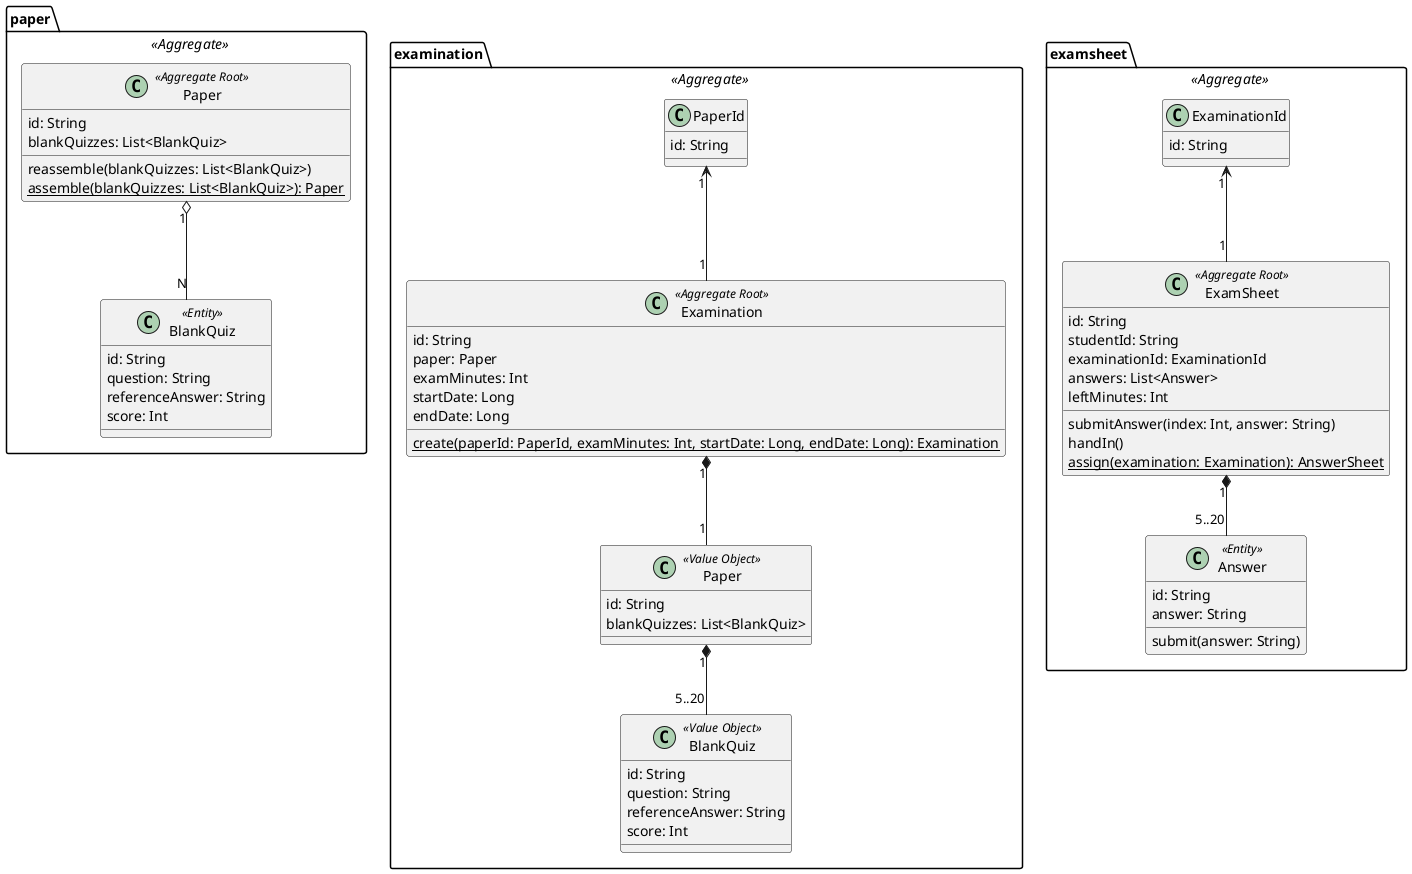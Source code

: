 @startuml

package paper <<Aggregate>> {

    class Paper <<Aggregate Root>> {
        id: String
        blankQuizzes: List<BlankQuiz>
        reassemble(blankQuizzes: List<BlankQuiz>)
        {static} assemble(blankQuizzes: List<BlankQuiz>): Paper
    }

    class BlankQuiz <<Entity>> {
        id: String
        question: String
        referenceAnswer: String
        score: Int
    }

    Paper "1" o-- "N" BlankQuiz
}

package examination <<Aggregate>> {

    class Examination <<Aggregate Root>> {
        id: String
        paper: Paper
        examMinutes: Int
        startDate: Long
        endDate: Long
        {static} create(paperId: PaperId, examMinutes: Int, startDate: Long, endDate: Long): Examination
    }

    class "Paper" as P <<Value Object>> {
        id: String
        blankQuizzes: List<BlankQuiz>
    }

    class "BlankQuiz" as Q <<Value Object>> {
        id: String
        question: String
        referenceAnswer: String
        score: Int
    }

    class PaperId {
        id: String
    }

    Examination "1" *-- "1" P
    P "1" *-- "5..20" Q
    PaperId "1" <-- "1" Examination
}

package examsheet <<Aggregate>> {

    class ExamSheet <<Aggregate Root>> {
        id: String
        studentId: String
        examinationId: ExaminationId
        answers: List<Answer>
        leftMinutes: Int
        submitAnswer(index: Int, answer: String)
        handIn()
        {static} assign(examination: Examination): AnswerSheet
    }

    class Answer <<Entity>> {
        id: String
        answer: String
        submit(answer: String)
    }

    class ExaminationId {
        id: String
    }

    ExaminationId "1" <-- "1" ExamSheet
    ExamSheet "1" *-- "5..20" Answer
}

@enduml
